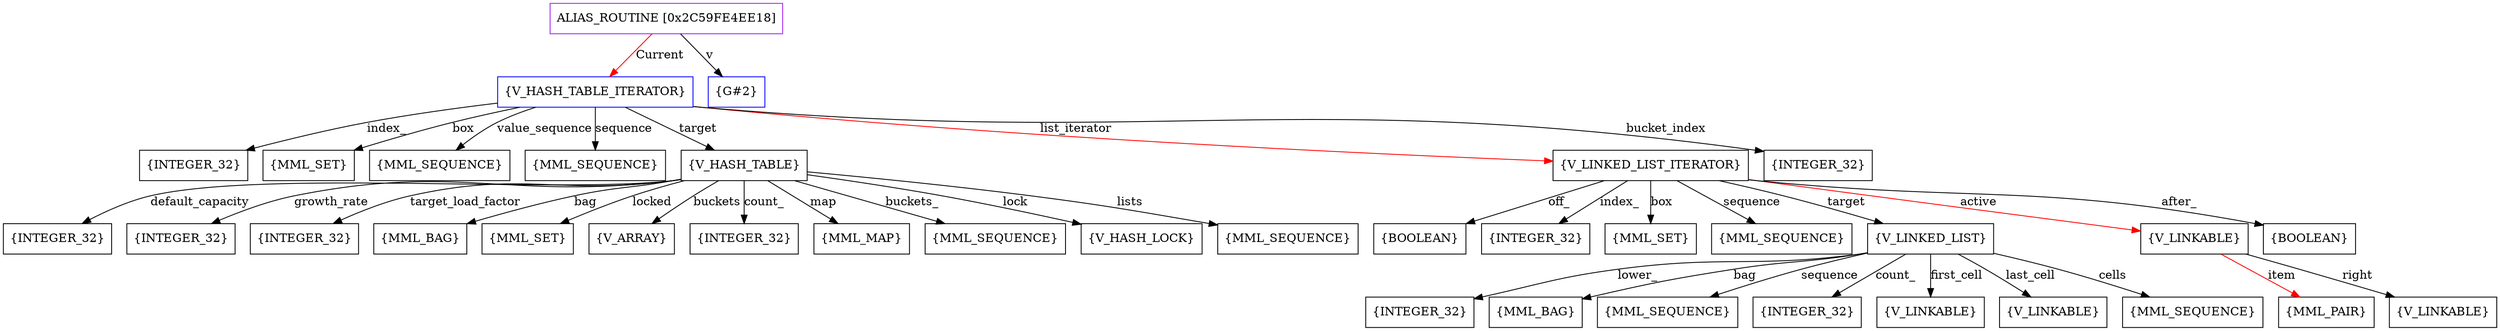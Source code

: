 digraph g {
	node [shape=box]
	b1[color=purple label=<ALIAS_ROUTINE [0x2C59FE4EE18]>]
	b2[color=blue label=<{V_HASH_TABLE_ITERATOR}>]
	b3[label=<{INTEGER_32}>]
	b4[label=<{MML_SET}>]
	b5[label=<{MML_SEQUENCE}>]
	b6[label=<{MML_SEQUENCE}>]
	b7[label=<{V_HASH_TABLE}>]
	b8[label=<{INTEGER_32}>]
	b9[label=<{INTEGER_32}>]
	b10[label=<{INTEGER_32}>]
	b11[label=<{MML_BAG}>]
	b12[label=<{MML_SET}>]
	b13[label=<{V_ARRAY}>]
	b14[label=<{INTEGER_32}>]
	b15[label=<{MML_MAP}>]
	b16[label=<{MML_SEQUENCE}>]
	b17[label=<{V_HASH_LOCK}>]
	b18[label=<{MML_SEQUENCE}>]
	b19[label=<{V_LINKED_LIST_ITERATOR}>]
	b20[label=<{BOOLEAN}>]
	b21[label=<{INTEGER_32}>]
	b22[label=<{MML_SET}>]
	b23[label=<{MML_SEQUENCE}>]
	b24[label=<{V_LINKED_LIST}>]
	b25[label=<{INTEGER_32}>]
	b26[label=<{MML_BAG}>]
	b27[label=<{MML_SEQUENCE}>]
	b28[label=<{INTEGER_32}>]
	b29[label=<{V_LINKABLE}>]
	b30[label=<{V_LINKABLE}>]
	b31[label=<{MML_SEQUENCE}>]
	b32[label=<{V_LINKABLE}>]
	b33[label=<{MML_PAIR}>]
	b34[label=<{V_LINKABLE}>]
	b35[label=<{BOOLEAN}>]
	b36[label=<{INTEGER_32}>]
	b37[color=blue label=<{G#2}>]
	b1->b2[color=red label=<Current>]
	b2->b3[label=<index_>]
	b2->b4[label=<box>]
	b2->b5[label=<value_sequence>]
	b2->b6[label=<sequence>]
	b2->b7[label=<target>]
	b7->b8[label=<default_capacity>]
	b7->b9[label=<growth_rate>]
	b7->b10[label=<target_load_factor>]
	b7->b11[label=<bag>]
	b7->b12[label=<locked>]
	b7->b13[label=<buckets>]
	b7->b14[label=<count_>]
	b7->b15[label=<map>]
	b7->b16[label=<buckets_>]
	b7->b17[label=<lock>]
	b7->b18[label=<lists>]
	b2->b19[color=red label=<list_iterator>]
	b19->b20[label=<off_>]
	b19->b21[label=<index_>]
	b19->b22[label=<box>]
	b19->b23[label=<sequence>]
	b19->b24[label=<target>]
	b24->b25[label=<lower_>]
	b24->b26[label=<bag>]
	b24->b27[label=<sequence>]
	b24->b28[label=<count_>]
	b24->b29[label=<first_cell>]
	b24->b30[label=<last_cell>]
	b24->b31[label=<cells>]
	b19->b32[color=red label=<active>]
	b32->b33[color=red label=<item>]
	b32->b34[label=<right>]
	b19->b35[label=<after_>]
	b2->b36[label=<bucket_index>]
	b1->b37[label=<v>]
}
